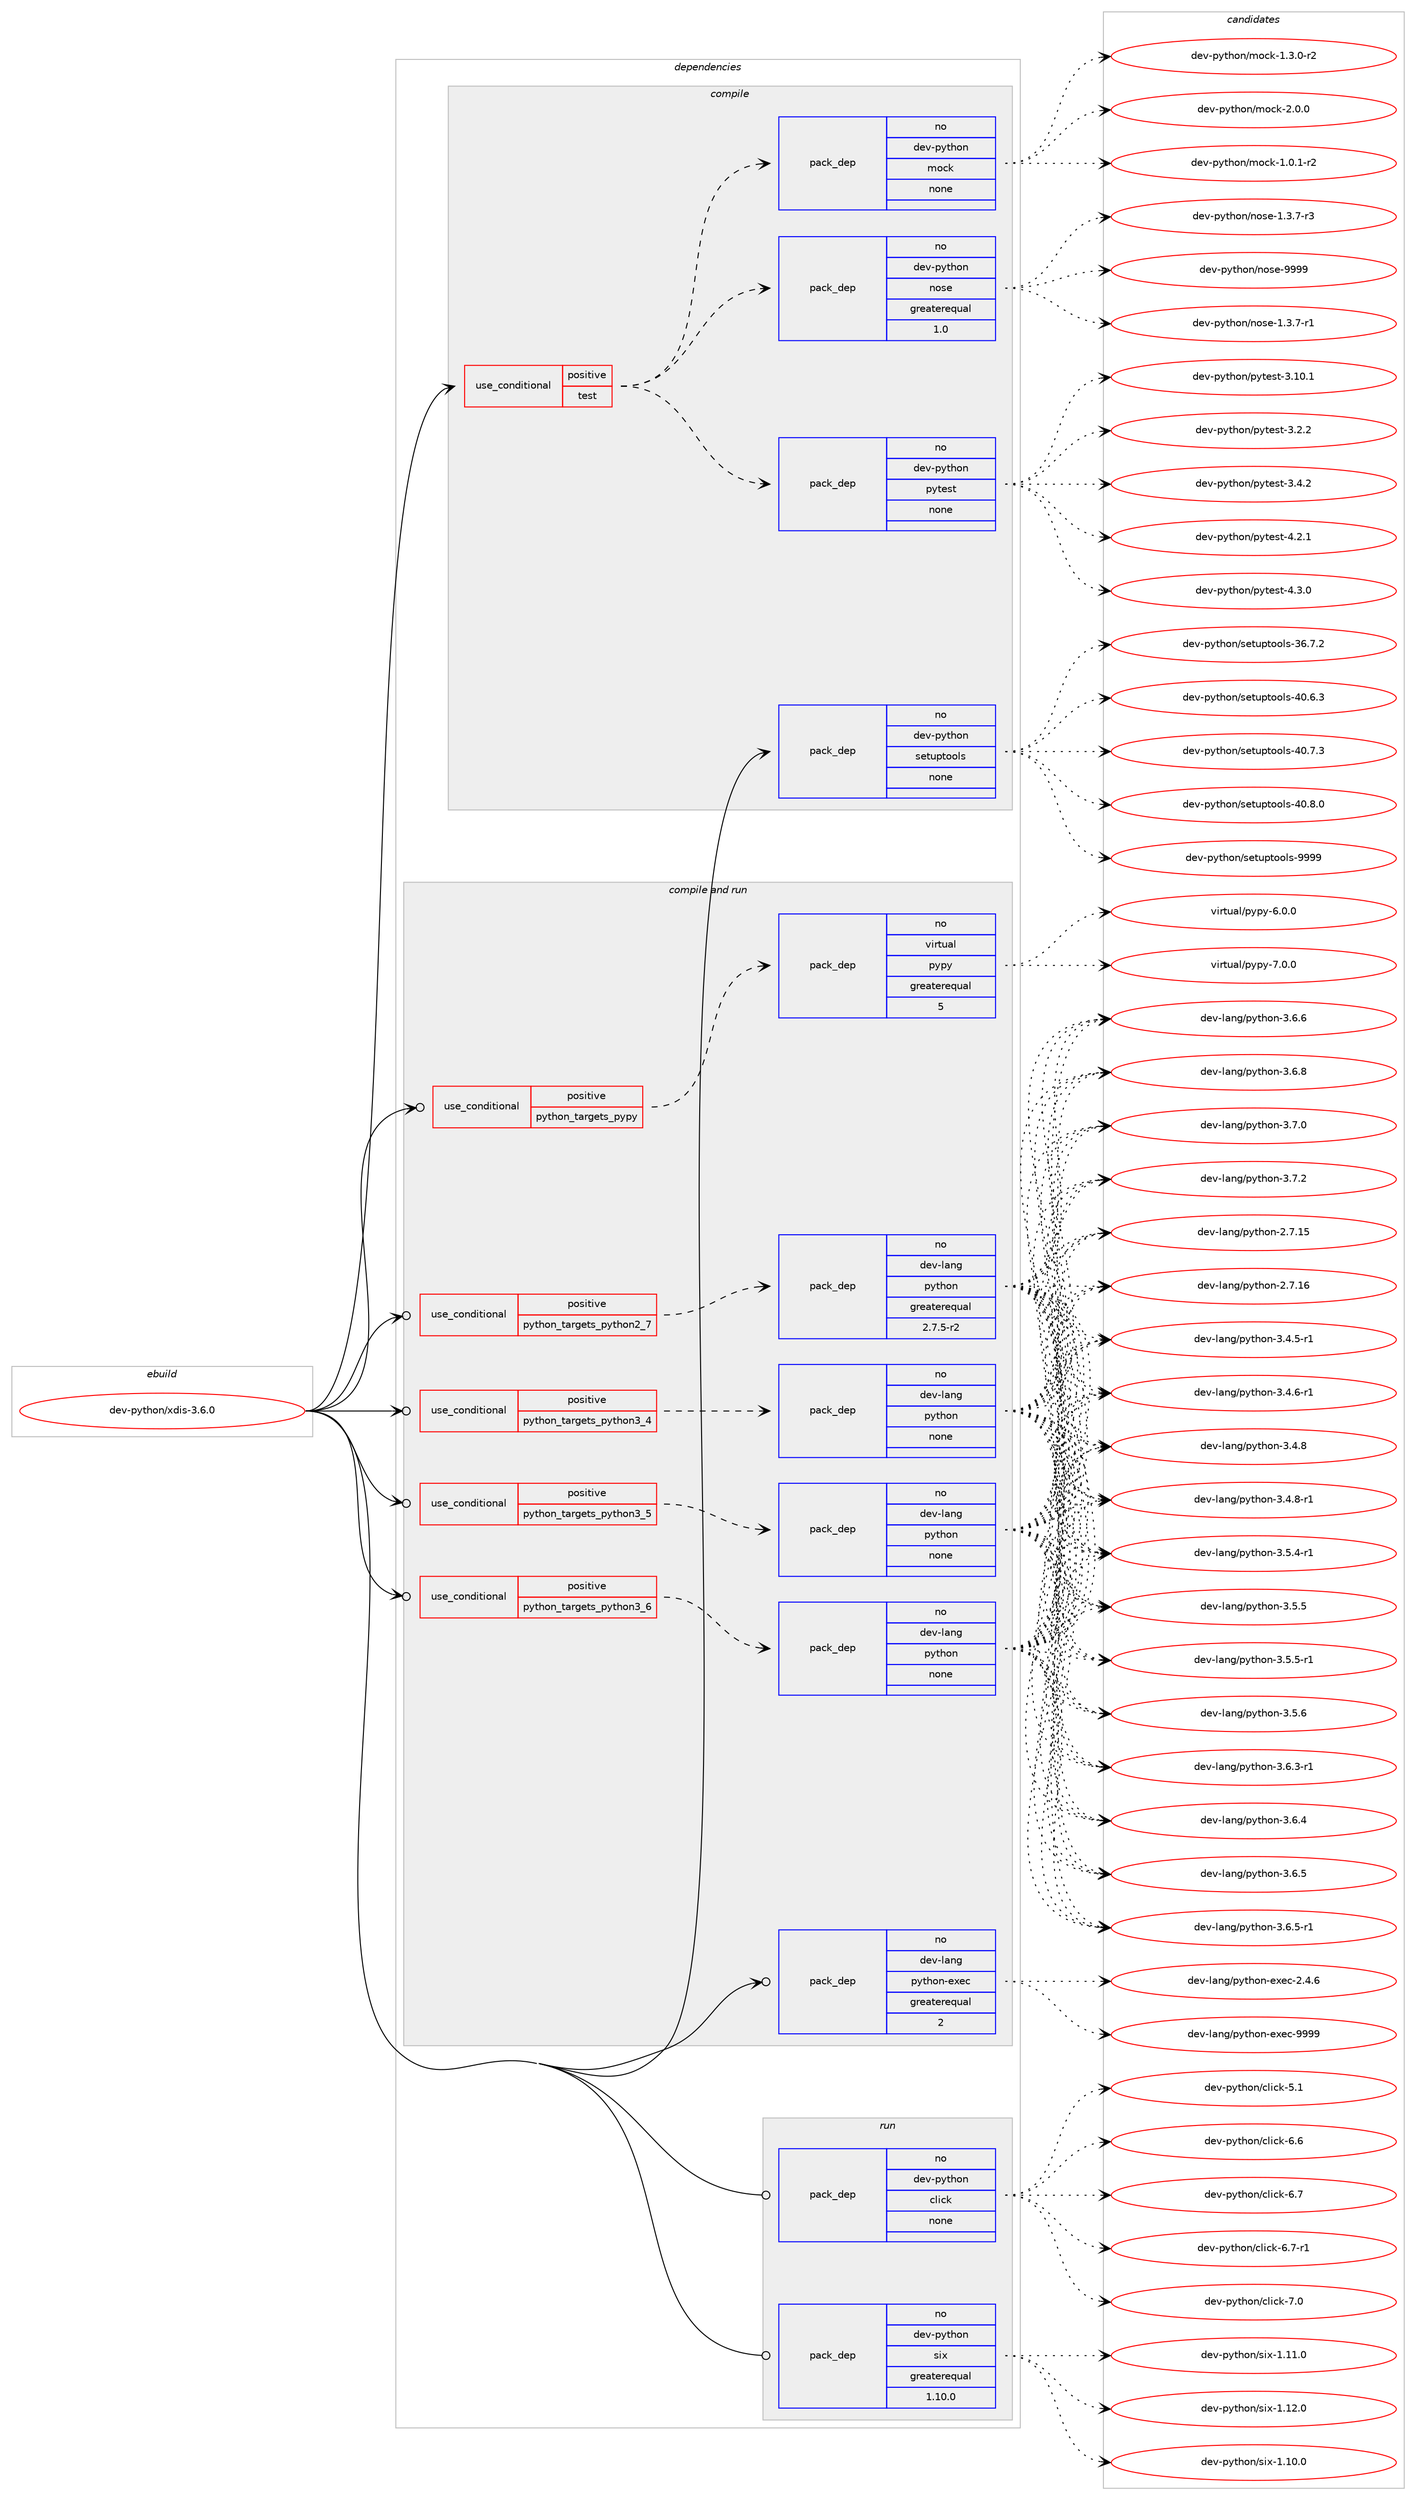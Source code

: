 digraph prolog {

# *************
# Graph options
# *************

newrank=true;
concentrate=true;
compound=true;
graph [rankdir=LR,fontname=Helvetica,fontsize=10,ranksep=1.5];#, ranksep=2.5, nodesep=0.2];
edge  [arrowhead=vee];
node  [fontname=Helvetica,fontsize=10];

# **********
# The ebuild
# **********

subgraph cluster_leftcol {
color=gray;
rank=same;
label=<<i>ebuild</i>>;
id [label="dev-python/xdis-3.6.0", color=red, width=4, href="../dev-python/xdis-3.6.0.svg"];
}

# ****************
# The dependencies
# ****************

subgraph cluster_midcol {
color=gray;
label=<<i>dependencies</i>>;
subgraph cluster_compile {
fillcolor="#eeeeee";
style=filled;
label=<<i>compile</i>>;
subgraph cond387061 {
dependency1448635 [label=<<TABLE BORDER="0" CELLBORDER="1" CELLSPACING="0" CELLPADDING="4"><TR><TD ROWSPAN="3" CELLPADDING="10">use_conditional</TD></TR><TR><TD>positive</TD></TR><TR><TD>test</TD></TR></TABLE>>, shape=none, color=red];
subgraph pack1038204 {
dependency1448636 [label=<<TABLE BORDER="0" CELLBORDER="1" CELLSPACING="0" CELLPADDING="4" WIDTH="220"><TR><TD ROWSPAN="6" CELLPADDING="30">pack_dep</TD></TR><TR><TD WIDTH="110">no</TD></TR><TR><TD>dev-python</TD></TR><TR><TD>nose</TD></TR><TR><TD>greaterequal</TD></TR><TR><TD>1.0</TD></TR></TABLE>>, shape=none, color=blue];
}
dependency1448635:e -> dependency1448636:w [weight=20,style="dashed",arrowhead="vee"];
subgraph pack1038205 {
dependency1448637 [label=<<TABLE BORDER="0" CELLBORDER="1" CELLSPACING="0" CELLPADDING="4" WIDTH="220"><TR><TD ROWSPAN="6" CELLPADDING="30">pack_dep</TD></TR><TR><TD WIDTH="110">no</TD></TR><TR><TD>dev-python</TD></TR><TR><TD>mock</TD></TR><TR><TD>none</TD></TR><TR><TD></TD></TR></TABLE>>, shape=none, color=blue];
}
dependency1448635:e -> dependency1448637:w [weight=20,style="dashed",arrowhead="vee"];
subgraph pack1038206 {
dependency1448638 [label=<<TABLE BORDER="0" CELLBORDER="1" CELLSPACING="0" CELLPADDING="4" WIDTH="220"><TR><TD ROWSPAN="6" CELLPADDING="30">pack_dep</TD></TR><TR><TD WIDTH="110">no</TD></TR><TR><TD>dev-python</TD></TR><TR><TD>pytest</TD></TR><TR><TD>none</TD></TR><TR><TD></TD></TR></TABLE>>, shape=none, color=blue];
}
dependency1448635:e -> dependency1448638:w [weight=20,style="dashed",arrowhead="vee"];
}
id:e -> dependency1448635:w [weight=20,style="solid",arrowhead="vee"];
subgraph pack1038207 {
dependency1448639 [label=<<TABLE BORDER="0" CELLBORDER="1" CELLSPACING="0" CELLPADDING="4" WIDTH="220"><TR><TD ROWSPAN="6" CELLPADDING="30">pack_dep</TD></TR><TR><TD WIDTH="110">no</TD></TR><TR><TD>dev-python</TD></TR><TR><TD>setuptools</TD></TR><TR><TD>none</TD></TR><TR><TD></TD></TR></TABLE>>, shape=none, color=blue];
}
id:e -> dependency1448639:w [weight=20,style="solid",arrowhead="vee"];
}
subgraph cluster_compileandrun {
fillcolor="#eeeeee";
style=filled;
label=<<i>compile and run</i>>;
subgraph cond387062 {
dependency1448640 [label=<<TABLE BORDER="0" CELLBORDER="1" CELLSPACING="0" CELLPADDING="4"><TR><TD ROWSPAN="3" CELLPADDING="10">use_conditional</TD></TR><TR><TD>positive</TD></TR><TR><TD>python_targets_pypy</TD></TR></TABLE>>, shape=none, color=red];
subgraph pack1038208 {
dependency1448641 [label=<<TABLE BORDER="0" CELLBORDER="1" CELLSPACING="0" CELLPADDING="4" WIDTH="220"><TR><TD ROWSPAN="6" CELLPADDING="30">pack_dep</TD></TR><TR><TD WIDTH="110">no</TD></TR><TR><TD>virtual</TD></TR><TR><TD>pypy</TD></TR><TR><TD>greaterequal</TD></TR><TR><TD>5</TD></TR></TABLE>>, shape=none, color=blue];
}
dependency1448640:e -> dependency1448641:w [weight=20,style="dashed",arrowhead="vee"];
}
id:e -> dependency1448640:w [weight=20,style="solid",arrowhead="odotvee"];
subgraph cond387063 {
dependency1448642 [label=<<TABLE BORDER="0" CELLBORDER="1" CELLSPACING="0" CELLPADDING="4"><TR><TD ROWSPAN="3" CELLPADDING="10">use_conditional</TD></TR><TR><TD>positive</TD></TR><TR><TD>python_targets_python2_7</TD></TR></TABLE>>, shape=none, color=red];
subgraph pack1038209 {
dependency1448643 [label=<<TABLE BORDER="0" CELLBORDER="1" CELLSPACING="0" CELLPADDING="4" WIDTH="220"><TR><TD ROWSPAN="6" CELLPADDING="30">pack_dep</TD></TR><TR><TD WIDTH="110">no</TD></TR><TR><TD>dev-lang</TD></TR><TR><TD>python</TD></TR><TR><TD>greaterequal</TD></TR><TR><TD>2.7.5-r2</TD></TR></TABLE>>, shape=none, color=blue];
}
dependency1448642:e -> dependency1448643:w [weight=20,style="dashed",arrowhead="vee"];
}
id:e -> dependency1448642:w [weight=20,style="solid",arrowhead="odotvee"];
subgraph cond387064 {
dependency1448644 [label=<<TABLE BORDER="0" CELLBORDER="1" CELLSPACING="0" CELLPADDING="4"><TR><TD ROWSPAN="3" CELLPADDING="10">use_conditional</TD></TR><TR><TD>positive</TD></TR><TR><TD>python_targets_python3_4</TD></TR></TABLE>>, shape=none, color=red];
subgraph pack1038210 {
dependency1448645 [label=<<TABLE BORDER="0" CELLBORDER="1" CELLSPACING="0" CELLPADDING="4" WIDTH="220"><TR><TD ROWSPAN="6" CELLPADDING="30">pack_dep</TD></TR><TR><TD WIDTH="110">no</TD></TR><TR><TD>dev-lang</TD></TR><TR><TD>python</TD></TR><TR><TD>none</TD></TR><TR><TD></TD></TR></TABLE>>, shape=none, color=blue];
}
dependency1448644:e -> dependency1448645:w [weight=20,style="dashed",arrowhead="vee"];
}
id:e -> dependency1448644:w [weight=20,style="solid",arrowhead="odotvee"];
subgraph cond387065 {
dependency1448646 [label=<<TABLE BORDER="0" CELLBORDER="1" CELLSPACING="0" CELLPADDING="4"><TR><TD ROWSPAN="3" CELLPADDING="10">use_conditional</TD></TR><TR><TD>positive</TD></TR><TR><TD>python_targets_python3_5</TD></TR></TABLE>>, shape=none, color=red];
subgraph pack1038211 {
dependency1448647 [label=<<TABLE BORDER="0" CELLBORDER="1" CELLSPACING="0" CELLPADDING="4" WIDTH="220"><TR><TD ROWSPAN="6" CELLPADDING="30">pack_dep</TD></TR><TR><TD WIDTH="110">no</TD></TR><TR><TD>dev-lang</TD></TR><TR><TD>python</TD></TR><TR><TD>none</TD></TR><TR><TD></TD></TR></TABLE>>, shape=none, color=blue];
}
dependency1448646:e -> dependency1448647:w [weight=20,style="dashed",arrowhead="vee"];
}
id:e -> dependency1448646:w [weight=20,style="solid",arrowhead="odotvee"];
subgraph cond387066 {
dependency1448648 [label=<<TABLE BORDER="0" CELLBORDER="1" CELLSPACING="0" CELLPADDING="4"><TR><TD ROWSPAN="3" CELLPADDING="10">use_conditional</TD></TR><TR><TD>positive</TD></TR><TR><TD>python_targets_python3_6</TD></TR></TABLE>>, shape=none, color=red];
subgraph pack1038212 {
dependency1448649 [label=<<TABLE BORDER="0" CELLBORDER="1" CELLSPACING="0" CELLPADDING="4" WIDTH="220"><TR><TD ROWSPAN="6" CELLPADDING="30">pack_dep</TD></TR><TR><TD WIDTH="110">no</TD></TR><TR><TD>dev-lang</TD></TR><TR><TD>python</TD></TR><TR><TD>none</TD></TR><TR><TD></TD></TR></TABLE>>, shape=none, color=blue];
}
dependency1448648:e -> dependency1448649:w [weight=20,style="dashed",arrowhead="vee"];
}
id:e -> dependency1448648:w [weight=20,style="solid",arrowhead="odotvee"];
subgraph pack1038213 {
dependency1448650 [label=<<TABLE BORDER="0" CELLBORDER="1" CELLSPACING="0" CELLPADDING="4" WIDTH="220"><TR><TD ROWSPAN="6" CELLPADDING="30">pack_dep</TD></TR><TR><TD WIDTH="110">no</TD></TR><TR><TD>dev-lang</TD></TR><TR><TD>python-exec</TD></TR><TR><TD>greaterequal</TD></TR><TR><TD>2</TD></TR></TABLE>>, shape=none, color=blue];
}
id:e -> dependency1448650:w [weight=20,style="solid",arrowhead="odotvee"];
}
subgraph cluster_run {
fillcolor="#eeeeee";
style=filled;
label=<<i>run</i>>;
subgraph pack1038214 {
dependency1448651 [label=<<TABLE BORDER="0" CELLBORDER="1" CELLSPACING="0" CELLPADDING="4" WIDTH="220"><TR><TD ROWSPAN="6" CELLPADDING="30">pack_dep</TD></TR><TR><TD WIDTH="110">no</TD></TR><TR><TD>dev-python</TD></TR><TR><TD>click</TD></TR><TR><TD>none</TD></TR><TR><TD></TD></TR></TABLE>>, shape=none, color=blue];
}
id:e -> dependency1448651:w [weight=20,style="solid",arrowhead="odot"];
subgraph pack1038215 {
dependency1448652 [label=<<TABLE BORDER="0" CELLBORDER="1" CELLSPACING="0" CELLPADDING="4" WIDTH="220"><TR><TD ROWSPAN="6" CELLPADDING="30">pack_dep</TD></TR><TR><TD WIDTH="110">no</TD></TR><TR><TD>dev-python</TD></TR><TR><TD>six</TD></TR><TR><TD>greaterequal</TD></TR><TR><TD>1.10.0</TD></TR></TABLE>>, shape=none, color=blue];
}
id:e -> dependency1448652:w [weight=20,style="solid",arrowhead="odot"];
}
}

# **************
# The candidates
# **************

subgraph cluster_choices {
rank=same;
color=gray;
label=<<i>candidates</i>>;

subgraph choice1038204 {
color=black;
nodesep=1;
choice10010111845112121116104111110471101111151014549465146554511449 [label="dev-python/nose-1.3.7-r1", color=red, width=4,href="../dev-python/nose-1.3.7-r1.svg"];
choice10010111845112121116104111110471101111151014549465146554511451 [label="dev-python/nose-1.3.7-r3", color=red, width=4,href="../dev-python/nose-1.3.7-r3.svg"];
choice10010111845112121116104111110471101111151014557575757 [label="dev-python/nose-9999", color=red, width=4,href="../dev-python/nose-9999.svg"];
dependency1448636:e -> choice10010111845112121116104111110471101111151014549465146554511449:w [style=dotted,weight="100"];
dependency1448636:e -> choice10010111845112121116104111110471101111151014549465146554511451:w [style=dotted,weight="100"];
dependency1448636:e -> choice10010111845112121116104111110471101111151014557575757:w [style=dotted,weight="100"];
}
subgraph choice1038205 {
color=black;
nodesep=1;
choice1001011184511212111610411111047109111991074549464846494511450 [label="dev-python/mock-1.0.1-r2", color=red, width=4,href="../dev-python/mock-1.0.1-r2.svg"];
choice1001011184511212111610411111047109111991074549465146484511450 [label="dev-python/mock-1.3.0-r2", color=red, width=4,href="../dev-python/mock-1.3.0-r2.svg"];
choice100101118451121211161041111104710911199107455046484648 [label="dev-python/mock-2.0.0", color=red, width=4,href="../dev-python/mock-2.0.0.svg"];
dependency1448637:e -> choice1001011184511212111610411111047109111991074549464846494511450:w [style=dotted,weight="100"];
dependency1448637:e -> choice1001011184511212111610411111047109111991074549465146484511450:w [style=dotted,weight="100"];
dependency1448637:e -> choice100101118451121211161041111104710911199107455046484648:w [style=dotted,weight="100"];
}
subgraph choice1038206 {
color=black;
nodesep=1;
choice100101118451121211161041111104711212111610111511645514649484649 [label="dev-python/pytest-3.10.1", color=red, width=4,href="../dev-python/pytest-3.10.1.svg"];
choice1001011184511212111610411111047112121116101115116455146504650 [label="dev-python/pytest-3.2.2", color=red, width=4,href="../dev-python/pytest-3.2.2.svg"];
choice1001011184511212111610411111047112121116101115116455146524650 [label="dev-python/pytest-3.4.2", color=red, width=4,href="../dev-python/pytest-3.4.2.svg"];
choice1001011184511212111610411111047112121116101115116455246504649 [label="dev-python/pytest-4.2.1", color=red, width=4,href="../dev-python/pytest-4.2.1.svg"];
choice1001011184511212111610411111047112121116101115116455246514648 [label="dev-python/pytest-4.3.0", color=red, width=4,href="../dev-python/pytest-4.3.0.svg"];
dependency1448638:e -> choice100101118451121211161041111104711212111610111511645514649484649:w [style=dotted,weight="100"];
dependency1448638:e -> choice1001011184511212111610411111047112121116101115116455146504650:w [style=dotted,weight="100"];
dependency1448638:e -> choice1001011184511212111610411111047112121116101115116455146524650:w [style=dotted,weight="100"];
dependency1448638:e -> choice1001011184511212111610411111047112121116101115116455246504649:w [style=dotted,weight="100"];
dependency1448638:e -> choice1001011184511212111610411111047112121116101115116455246514648:w [style=dotted,weight="100"];
}
subgraph choice1038207 {
color=black;
nodesep=1;
choice100101118451121211161041111104711510111611711211611111110811545515446554650 [label="dev-python/setuptools-36.7.2", color=red, width=4,href="../dev-python/setuptools-36.7.2.svg"];
choice100101118451121211161041111104711510111611711211611111110811545524846544651 [label="dev-python/setuptools-40.6.3", color=red, width=4,href="../dev-python/setuptools-40.6.3.svg"];
choice100101118451121211161041111104711510111611711211611111110811545524846554651 [label="dev-python/setuptools-40.7.3", color=red, width=4,href="../dev-python/setuptools-40.7.3.svg"];
choice100101118451121211161041111104711510111611711211611111110811545524846564648 [label="dev-python/setuptools-40.8.0", color=red, width=4,href="../dev-python/setuptools-40.8.0.svg"];
choice10010111845112121116104111110471151011161171121161111111081154557575757 [label="dev-python/setuptools-9999", color=red, width=4,href="../dev-python/setuptools-9999.svg"];
dependency1448639:e -> choice100101118451121211161041111104711510111611711211611111110811545515446554650:w [style=dotted,weight="100"];
dependency1448639:e -> choice100101118451121211161041111104711510111611711211611111110811545524846544651:w [style=dotted,weight="100"];
dependency1448639:e -> choice100101118451121211161041111104711510111611711211611111110811545524846554651:w [style=dotted,weight="100"];
dependency1448639:e -> choice100101118451121211161041111104711510111611711211611111110811545524846564648:w [style=dotted,weight="100"];
dependency1448639:e -> choice10010111845112121116104111110471151011161171121161111111081154557575757:w [style=dotted,weight="100"];
}
subgraph choice1038208 {
color=black;
nodesep=1;
choice1181051141161179710847112121112121455446484648 [label="virtual/pypy-6.0.0", color=red, width=4,href="../virtual/pypy-6.0.0.svg"];
choice1181051141161179710847112121112121455546484648 [label="virtual/pypy-7.0.0", color=red, width=4,href="../virtual/pypy-7.0.0.svg"];
dependency1448641:e -> choice1181051141161179710847112121112121455446484648:w [style=dotted,weight="100"];
dependency1448641:e -> choice1181051141161179710847112121112121455546484648:w [style=dotted,weight="100"];
}
subgraph choice1038209 {
color=black;
nodesep=1;
choice10010111845108971101034711212111610411111045504655464953 [label="dev-lang/python-2.7.15", color=red, width=4,href="../dev-lang/python-2.7.15.svg"];
choice10010111845108971101034711212111610411111045504655464954 [label="dev-lang/python-2.7.16", color=red, width=4,href="../dev-lang/python-2.7.16.svg"];
choice1001011184510897110103471121211161041111104551465246534511449 [label="dev-lang/python-3.4.5-r1", color=red, width=4,href="../dev-lang/python-3.4.5-r1.svg"];
choice1001011184510897110103471121211161041111104551465246544511449 [label="dev-lang/python-3.4.6-r1", color=red, width=4,href="../dev-lang/python-3.4.6-r1.svg"];
choice100101118451089711010347112121116104111110455146524656 [label="dev-lang/python-3.4.8", color=red, width=4,href="../dev-lang/python-3.4.8.svg"];
choice1001011184510897110103471121211161041111104551465246564511449 [label="dev-lang/python-3.4.8-r1", color=red, width=4,href="../dev-lang/python-3.4.8-r1.svg"];
choice1001011184510897110103471121211161041111104551465346524511449 [label="dev-lang/python-3.5.4-r1", color=red, width=4,href="../dev-lang/python-3.5.4-r1.svg"];
choice100101118451089711010347112121116104111110455146534653 [label="dev-lang/python-3.5.5", color=red, width=4,href="../dev-lang/python-3.5.5.svg"];
choice1001011184510897110103471121211161041111104551465346534511449 [label="dev-lang/python-3.5.5-r1", color=red, width=4,href="../dev-lang/python-3.5.5-r1.svg"];
choice100101118451089711010347112121116104111110455146534654 [label="dev-lang/python-3.5.6", color=red, width=4,href="../dev-lang/python-3.5.6.svg"];
choice1001011184510897110103471121211161041111104551465446514511449 [label="dev-lang/python-3.6.3-r1", color=red, width=4,href="../dev-lang/python-3.6.3-r1.svg"];
choice100101118451089711010347112121116104111110455146544652 [label="dev-lang/python-3.6.4", color=red, width=4,href="../dev-lang/python-3.6.4.svg"];
choice100101118451089711010347112121116104111110455146544653 [label="dev-lang/python-3.6.5", color=red, width=4,href="../dev-lang/python-3.6.5.svg"];
choice1001011184510897110103471121211161041111104551465446534511449 [label="dev-lang/python-3.6.5-r1", color=red, width=4,href="../dev-lang/python-3.6.5-r1.svg"];
choice100101118451089711010347112121116104111110455146544654 [label="dev-lang/python-3.6.6", color=red, width=4,href="../dev-lang/python-3.6.6.svg"];
choice100101118451089711010347112121116104111110455146544656 [label="dev-lang/python-3.6.8", color=red, width=4,href="../dev-lang/python-3.6.8.svg"];
choice100101118451089711010347112121116104111110455146554648 [label="dev-lang/python-3.7.0", color=red, width=4,href="../dev-lang/python-3.7.0.svg"];
choice100101118451089711010347112121116104111110455146554650 [label="dev-lang/python-3.7.2", color=red, width=4,href="../dev-lang/python-3.7.2.svg"];
dependency1448643:e -> choice10010111845108971101034711212111610411111045504655464953:w [style=dotted,weight="100"];
dependency1448643:e -> choice10010111845108971101034711212111610411111045504655464954:w [style=dotted,weight="100"];
dependency1448643:e -> choice1001011184510897110103471121211161041111104551465246534511449:w [style=dotted,weight="100"];
dependency1448643:e -> choice1001011184510897110103471121211161041111104551465246544511449:w [style=dotted,weight="100"];
dependency1448643:e -> choice100101118451089711010347112121116104111110455146524656:w [style=dotted,weight="100"];
dependency1448643:e -> choice1001011184510897110103471121211161041111104551465246564511449:w [style=dotted,weight="100"];
dependency1448643:e -> choice1001011184510897110103471121211161041111104551465346524511449:w [style=dotted,weight="100"];
dependency1448643:e -> choice100101118451089711010347112121116104111110455146534653:w [style=dotted,weight="100"];
dependency1448643:e -> choice1001011184510897110103471121211161041111104551465346534511449:w [style=dotted,weight="100"];
dependency1448643:e -> choice100101118451089711010347112121116104111110455146534654:w [style=dotted,weight="100"];
dependency1448643:e -> choice1001011184510897110103471121211161041111104551465446514511449:w [style=dotted,weight="100"];
dependency1448643:e -> choice100101118451089711010347112121116104111110455146544652:w [style=dotted,weight="100"];
dependency1448643:e -> choice100101118451089711010347112121116104111110455146544653:w [style=dotted,weight="100"];
dependency1448643:e -> choice1001011184510897110103471121211161041111104551465446534511449:w [style=dotted,weight="100"];
dependency1448643:e -> choice100101118451089711010347112121116104111110455146544654:w [style=dotted,weight="100"];
dependency1448643:e -> choice100101118451089711010347112121116104111110455146544656:w [style=dotted,weight="100"];
dependency1448643:e -> choice100101118451089711010347112121116104111110455146554648:w [style=dotted,weight="100"];
dependency1448643:e -> choice100101118451089711010347112121116104111110455146554650:w [style=dotted,weight="100"];
}
subgraph choice1038210 {
color=black;
nodesep=1;
choice10010111845108971101034711212111610411111045504655464953 [label="dev-lang/python-2.7.15", color=red, width=4,href="../dev-lang/python-2.7.15.svg"];
choice10010111845108971101034711212111610411111045504655464954 [label="dev-lang/python-2.7.16", color=red, width=4,href="../dev-lang/python-2.7.16.svg"];
choice1001011184510897110103471121211161041111104551465246534511449 [label="dev-lang/python-3.4.5-r1", color=red, width=4,href="../dev-lang/python-3.4.5-r1.svg"];
choice1001011184510897110103471121211161041111104551465246544511449 [label="dev-lang/python-3.4.6-r1", color=red, width=4,href="../dev-lang/python-3.4.6-r1.svg"];
choice100101118451089711010347112121116104111110455146524656 [label="dev-lang/python-3.4.8", color=red, width=4,href="../dev-lang/python-3.4.8.svg"];
choice1001011184510897110103471121211161041111104551465246564511449 [label="dev-lang/python-3.4.8-r1", color=red, width=4,href="../dev-lang/python-3.4.8-r1.svg"];
choice1001011184510897110103471121211161041111104551465346524511449 [label="dev-lang/python-3.5.4-r1", color=red, width=4,href="../dev-lang/python-3.5.4-r1.svg"];
choice100101118451089711010347112121116104111110455146534653 [label="dev-lang/python-3.5.5", color=red, width=4,href="../dev-lang/python-3.5.5.svg"];
choice1001011184510897110103471121211161041111104551465346534511449 [label="dev-lang/python-3.5.5-r1", color=red, width=4,href="../dev-lang/python-3.5.5-r1.svg"];
choice100101118451089711010347112121116104111110455146534654 [label="dev-lang/python-3.5.6", color=red, width=4,href="../dev-lang/python-3.5.6.svg"];
choice1001011184510897110103471121211161041111104551465446514511449 [label="dev-lang/python-3.6.3-r1", color=red, width=4,href="../dev-lang/python-3.6.3-r1.svg"];
choice100101118451089711010347112121116104111110455146544652 [label="dev-lang/python-3.6.4", color=red, width=4,href="../dev-lang/python-3.6.4.svg"];
choice100101118451089711010347112121116104111110455146544653 [label="dev-lang/python-3.6.5", color=red, width=4,href="../dev-lang/python-3.6.5.svg"];
choice1001011184510897110103471121211161041111104551465446534511449 [label="dev-lang/python-3.6.5-r1", color=red, width=4,href="../dev-lang/python-3.6.5-r1.svg"];
choice100101118451089711010347112121116104111110455146544654 [label="dev-lang/python-3.6.6", color=red, width=4,href="../dev-lang/python-3.6.6.svg"];
choice100101118451089711010347112121116104111110455146544656 [label="dev-lang/python-3.6.8", color=red, width=4,href="../dev-lang/python-3.6.8.svg"];
choice100101118451089711010347112121116104111110455146554648 [label="dev-lang/python-3.7.0", color=red, width=4,href="../dev-lang/python-3.7.0.svg"];
choice100101118451089711010347112121116104111110455146554650 [label="dev-lang/python-3.7.2", color=red, width=4,href="../dev-lang/python-3.7.2.svg"];
dependency1448645:e -> choice10010111845108971101034711212111610411111045504655464953:w [style=dotted,weight="100"];
dependency1448645:e -> choice10010111845108971101034711212111610411111045504655464954:w [style=dotted,weight="100"];
dependency1448645:e -> choice1001011184510897110103471121211161041111104551465246534511449:w [style=dotted,weight="100"];
dependency1448645:e -> choice1001011184510897110103471121211161041111104551465246544511449:w [style=dotted,weight="100"];
dependency1448645:e -> choice100101118451089711010347112121116104111110455146524656:w [style=dotted,weight="100"];
dependency1448645:e -> choice1001011184510897110103471121211161041111104551465246564511449:w [style=dotted,weight="100"];
dependency1448645:e -> choice1001011184510897110103471121211161041111104551465346524511449:w [style=dotted,weight="100"];
dependency1448645:e -> choice100101118451089711010347112121116104111110455146534653:w [style=dotted,weight="100"];
dependency1448645:e -> choice1001011184510897110103471121211161041111104551465346534511449:w [style=dotted,weight="100"];
dependency1448645:e -> choice100101118451089711010347112121116104111110455146534654:w [style=dotted,weight="100"];
dependency1448645:e -> choice1001011184510897110103471121211161041111104551465446514511449:w [style=dotted,weight="100"];
dependency1448645:e -> choice100101118451089711010347112121116104111110455146544652:w [style=dotted,weight="100"];
dependency1448645:e -> choice100101118451089711010347112121116104111110455146544653:w [style=dotted,weight="100"];
dependency1448645:e -> choice1001011184510897110103471121211161041111104551465446534511449:w [style=dotted,weight="100"];
dependency1448645:e -> choice100101118451089711010347112121116104111110455146544654:w [style=dotted,weight="100"];
dependency1448645:e -> choice100101118451089711010347112121116104111110455146544656:w [style=dotted,weight="100"];
dependency1448645:e -> choice100101118451089711010347112121116104111110455146554648:w [style=dotted,weight="100"];
dependency1448645:e -> choice100101118451089711010347112121116104111110455146554650:w [style=dotted,weight="100"];
}
subgraph choice1038211 {
color=black;
nodesep=1;
choice10010111845108971101034711212111610411111045504655464953 [label="dev-lang/python-2.7.15", color=red, width=4,href="../dev-lang/python-2.7.15.svg"];
choice10010111845108971101034711212111610411111045504655464954 [label="dev-lang/python-2.7.16", color=red, width=4,href="../dev-lang/python-2.7.16.svg"];
choice1001011184510897110103471121211161041111104551465246534511449 [label="dev-lang/python-3.4.5-r1", color=red, width=4,href="../dev-lang/python-3.4.5-r1.svg"];
choice1001011184510897110103471121211161041111104551465246544511449 [label="dev-lang/python-3.4.6-r1", color=red, width=4,href="../dev-lang/python-3.4.6-r1.svg"];
choice100101118451089711010347112121116104111110455146524656 [label="dev-lang/python-3.4.8", color=red, width=4,href="../dev-lang/python-3.4.8.svg"];
choice1001011184510897110103471121211161041111104551465246564511449 [label="dev-lang/python-3.4.8-r1", color=red, width=4,href="../dev-lang/python-3.4.8-r1.svg"];
choice1001011184510897110103471121211161041111104551465346524511449 [label="dev-lang/python-3.5.4-r1", color=red, width=4,href="../dev-lang/python-3.5.4-r1.svg"];
choice100101118451089711010347112121116104111110455146534653 [label="dev-lang/python-3.5.5", color=red, width=4,href="../dev-lang/python-3.5.5.svg"];
choice1001011184510897110103471121211161041111104551465346534511449 [label="dev-lang/python-3.5.5-r1", color=red, width=4,href="../dev-lang/python-3.5.5-r1.svg"];
choice100101118451089711010347112121116104111110455146534654 [label="dev-lang/python-3.5.6", color=red, width=4,href="../dev-lang/python-3.5.6.svg"];
choice1001011184510897110103471121211161041111104551465446514511449 [label="dev-lang/python-3.6.3-r1", color=red, width=4,href="../dev-lang/python-3.6.3-r1.svg"];
choice100101118451089711010347112121116104111110455146544652 [label="dev-lang/python-3.6.4", color=red, width=4,href="../dev-lang/python-3.6.4.svg"];
choice100101118451089711010347112121116104111110455146544653 [label="dev-lang/python-3.6.5", color=red, width=4,href="../dev-lang/python-3.6.5.svg"];
choice1001011184510897110103471121211161041111104551465446534511449 [label="dev-lang/python-3.6.5-r1", color=red, width=4,href="../dev-lang/python-3.6.5-r1.svg"];
choice100101118451089711010347112121116104111110455146544654 [label="dev-lang/python-3.6.6", color=red, width=4,href="../dev-lang/python-3.6.6.svg"];
choice100101118451089711010347112121116104111110455146544656 [label="dev-lang/python-3.6.8", color=red, width=4,href="../dev-lang/python-3.6.8.svg"];
choice100101118451089711010347112121116104111110455146554648 [label="dev-lang/python-3.7.0", color=red, width=4,href="../dev-lang/python-3.7.0.svg"];
choice100101118451089711010347112121116104111110455146554650 [label="dev-lang/python-3.7.2", color=red, width=4,href="../dev-lang/python-3.7.2.svg"];
dependency1448647:e -> choice10010111845108971101034711212111610411111045504655464953:w [style=dotted,weight="100"];
dependency1448647:e -> choice10010111845108971101034711212111610411111045504655464954:w [style=dotted,weight="100"];
dependency1448647:e -> choice1001011184510897110103471121211161041111104551465246534511449:w [style=dotted,weight="100"];
dependency1448647:e -> choice1001011184510897110103471121211161041111104551465246544511449:w [style=dotted,weight="100"];
dependency1448647:e -> choice100101118451089711010347112121116104111110455146524656:w [style=dotted,weight="100"];
dependency1448647:e -> choice1001011184510897110103471121211161041111104551465246564511449:w [style=dotted,weight="100"];
dependency1448647:e -> choice1001011184510897110103471121211161041111104551465346524511449:w [style=dotted,weight="100"];
dependency1448647:e -> choice100101118451089711010347112121116104111110455146534653:w [style=dotted,weight="100"];
dependency1448647:e -> choice1001011184510897110103471121211161041111104551465346534511449:w [style=dotted,weight="100"];
dependency1448647:e -> choice100101118451089711010347112121116104111110455146534654:w [style=dotted,weight="100"];
dependency1448647:e -> choice1001011184510897110103471121211161041111104551465446514511449:w [style=dotted,weight="100"];
dependency1448647:e -> choice100101118451089711010347112121116104111110455146544652:w [style=dotted,weight="100"];
dependency1448647:e -> choice100101118451089711010347112121116104111110455146544653:w [style=dotted,weight="100"];
dependency1448647:e -> choice1001011184510897110103471121211161041111104551465446534511449:w [style=dotted,weight="100"];
dependency1448647:e -> choice100101118451089711010347112121116104111110455146544654:w [style=dotted,weight="100"];
dependency1448647:e -> choice100101118451089711010347112121116104111110455146544656:w [style=dotted,weight="100"];
dependency1448647:e -> choice100101118451089711010347112121116104111110455146554648:w [style=dotted,weight="100"];
dependency1448647:e -> choice100101118451089711010347112121116104111110455146554650:w [style=dotted,weight="100"];
}
subgraph choice1038212 {
color=black;
nodesep=1;
choice10010111845108971101034711212111610411111045504655464953 [label="dev-lang/python-2.7.15", color=red, width=4,href="../dev-lang/python-2.7.15.svg"];
choice10010111845108971101034711212111610411111045504655464954 [label="dev-lang/python-2.7.16", color=red, width=4,href="../dev-lang/python-2.7.16.svg"];
choice1001011184510897110103471121211161041111104551465246534511449 [label="dev-lang/python-3.4.5-r1", color=red, width=4,href="../dev-lang/python-3.4.5-r1.svg"];
choice1001011184510897110103471121211161041111104551465246544511449 [label="dev-lang/python-3.4.6-r1", color=red, width=4,href="../dev-lang/python-3.4.6-r1.svg"];
choice100101118451089711010347112121116104111110455146524656 [label="dev-lang/python-3.4.8", color=red, width=4,href="../dev-lang/python-3.4.8.svg"];
choice1001011184510897110103471121211161041111104551465246564511449 [label="dev-lang/python-3.4.8-r1", color=red, width=4,href="../dev-lang/python-3.4.8-r1.svg"];
choice1001011184510897110103471121211161041111104551465346524511449 [label="dev-lang/python-3.5.4-r1", color=red, width=4,href="../dev-lang/python-3.5.4-r1.svg"];
choice100101118451089711010347112121116104111110455146534653 [label="dev-lang/python-3.5.5", color=red, width=4,href="../dev-lang/python-3.5.5.svg"];
choice1001011184510897110103471121211161041111104551465346534511449 [label="dev-lang/python-3.5.5-r1", color=red, width=4,href="../dev-lang/python-3.5.5-r1.svg"];
choice100101118451089711010347112121116104111110455146534654 [label="dev-lang/python-3.5.6", color=red, width=4,href="../dev-lang/python-3.5.6.svg"];
choice1001011184510897110103471121211161041111104551465446514511449 [label="dev-lang/python-3.6.3-r1", color=red, width=4,href="../dev-lang/python-3.6.3-r1.svg"];
choice100101118451089711010347112121116104111110455146544652 [label="dev-lang/python-3.6.4", color=red, width=4,href="../dev-lang/python-3.6.4.svg"];
choice100101118451089711010347112121116104111110455146544653 [label="dev-lang/python-3.6.5", color=red, width=4,href="../dev-lang/python-3.6.5.svg"];
choice1001011184510897110103471121211161041111104551465446534511449 [label="dev-lang/python-3.6.5-r1", color=red, width=4,href="../dev-lang/python-3.6.5-r1.svg"];
choice100101118451089711010347112121116104111110455146544654 [label="dev-lang/python-3.6.6", color=red, width=4,href="../dev-lang/python-3.6.6.svg"];
choice100101118451089711010347112121116104111110455146544656 [label="dev-lang/python-3.6.8", color=red, width=4,href="../dev-lang/python-3.6.8.svg"];
choice100101118451089711010347112121116104111110455146554648 [label="dev-lang/python-3.7.0", color=red, width=4,href="../dev-lang/python-3.7.0.svg"];
choice100101118451089711010347112121116104111110455146554650 [label="dev-lang/python-3.7.2", color=red, width=4,href="../dev-lang/python-3.7.2.svg"];
dependency1448649:e -> choice10010111845108971101034711212111610411111045504655464953:w [style=dotted,weight="100"];
dependency1448649:e -> choice10010111845108971101034711212111610411111045504655464954:w [style=dotted,weight="100"];
dependency1448649:e -> choice1001011184510897110103471121211161041111104551465246534511449:w [style=dotted,weight="100"];
dependency1448649:e -> choice1001011184510897110103471121211161041111104551465246544511449:w [style=dotted,weight="100"];
dependency1448649:e -> choice100101118451089711010347112121116104111110455146524656:w [style=dotted,weight="100"];
dependency1448649:e -> choice1001011184510897110103471121211161041111104551465246564511449:w [style=dotted,weight="100"];
dependency1448649:e -> choice1001011184510897110103471121211161041111104551465346524511449:w [style=dotted,weight="100"];
dependency1448649:e -> choice100101118451089711010347112121116104111110455146534653:w [style=dotted,weight="100"];
dependency1448649:e -> choice1001011184510897110103471121211161041111104551465346534511449:w [style=dotted,weight="100"];
dependency1448649:e -> choice100101118451089711010347112121116104111110455146534654:w [style=dotted,weight="100"];
dependency1448649:e -> choice1001011184510897110103471121211161041111104551465446514511449:w [style=dotted,weight="100"];
dependency1448649:e -> choice100101118451089711010347112121116104111110455146544652:w [style=dotted,weight="100"];
dependency1448649:e -> choice100101118451089711010347112121116104111110455146544653:w [style=dotted,weight="100"];
dependency1448649:e -> choice1001011184510897110103471121211161041111104551465446534511449:w [style=dotted,weight="100"];
dependency1448649:e -> choice100101118451089711010347112121116104111110455146544654:w [style=dotted,weight="100"];
dependency1448649:e -> choice100101118451089711010347112121116104111110455146544656:w [style=dotted,weight="100"];
dependency1448649:e -> choice100101118451089711010347112121116104111110455146554648:w [style=dotted,weight="100"];
dependency1448649:e -> choice100101118451089711010347112121116104111110455146554650:w [style=dotted,weight="100"];
}
subgraph choice1038213 {
color=black;
nodesep=1;
choice1001011184510897110103471121211161041111104510112010199455046524654 [label="dev-lang/python-exec-2.4.6", color=red, width=4,href="../dev-lang/python-exec-2.4.6.svg"];
choice10010111845108971101034711212111610411111045101120101994557575757 [label="dev-lang/python-exec-9999", color=red, width=4,href="../dev-lang/python-exec-9999.svg"];
dependency1448650:e -> choice1001011184510897110103471121211161041111104510112010199455046524654:w [style=dotted,weight="100"];
dependency1448650:e -> choice10010111845108971101034711212111610411111045101120101994557575757:w [style=dotted,weight="100"];
}
subgraph choice1038214 {
color=black;
nodesep=1;
choice1001011184511212111610411111047991081059910745534649 [label="dev-python/click-5.1", color=red, width=4,href="../dev-python/click-5.1.svg"];
choice1001011184511212111610411111047991081059910745544654 [label="dev-python/click-6.6", color=red, width=4,href="../dev-python/click-6.6.svg"];
choice1001011184511212111610411111047991081059910745544655 [label="dev-python/click-6.7", color=red, width=4,href="../dev-python/click-6.7.svg"];
choice10010111845112121116104111110479910810599107455446554511449 [label="dev-python/click-6.7-r1", color=red, width=4,href="../dev-python/click-6.7-r1.svg"];
choice1001011184511212111610411111047991081059910745554648 [label="dev-python/click-7.0", color=red, width=4,href="../dev-python/click-7.0.svg"];
dependency1448651:e -> choice1001011184511212111610411111047991081059910745534649:w [style=dotted,weight="100"];
dependency1448651:e -> choice1001011184511212111610411111047991081059910745544654:w [style=dotted,weight="100"];
dependency1448651:e -> choice1001011184511212111610411111047991081059910745544655:w [style=dotted,weight="100"];
dependency1448651:e -> choice10010111845112121116104111110479910810599107455446554511449:w [style=dotted,weight="100"];
dependency1448651:e -> choice1001011184511212111610411111047991081059910745554648:w [style=dotted,weight="100"];
}
subgraph choice1038215 {
color=black;
nodesep=1;
choice100101118451121211161041111104711510512045494649484648 [label="dev-python/six-1.10.0", color=red, width=4,href="../dev-python/six-1.10.0.svg"];
choice100101118451121211161041111104711510512045494649494648 [label="dev-python/six-1.11.0", color=red, width=4,href="../dev-python/six-1.11.0.svg"];
choice100101118451121211161041111104711510512045494649504648 [label="dev-python/six-1.12.0", color=red, width=4,href="../dev-python/six-1.12.0.svg"];
dependency1448652:e -> choice100101118451121211161041111104711510512045494649484648:w [style=dotted,weight="100"];
dependency1448652:e -> choice100101118451121211161041111104711510512045494649494648:w [style=dotted,weight="100"];
dependency1448652:e -> choice100101118451121211161041111104711510512045494649504648:w [style=dotted,weight="100"];
}
}

}
